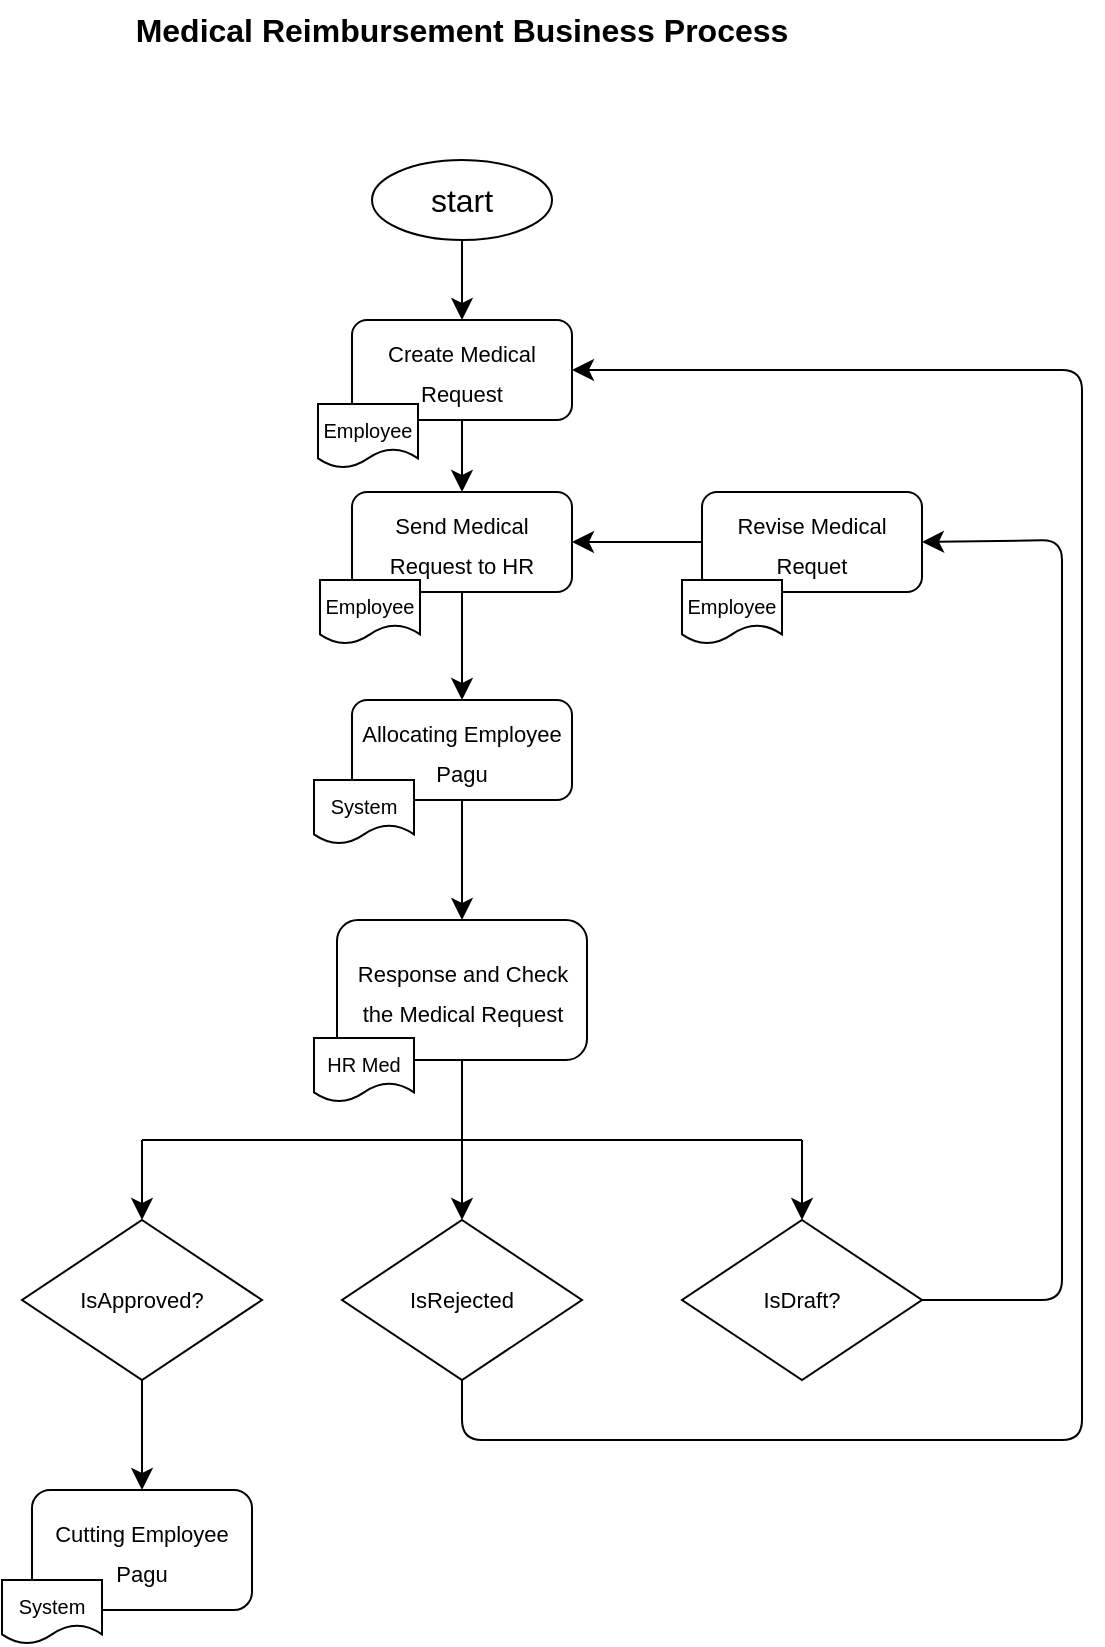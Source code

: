 <mxfile version="21.0.10" type="github">
  <diagram id="C5RBs43oDa-KdzZeNtuy" name="Page-1">
    <mxGraphModel dx="1209" dy="1613" grid="1" gridSize="10" guides="1" tooltips="1" connect="1" arrows="1" fold="1" page="1" pageScale="1" pageWidth="827" pageHeight="1169" math="0" shadow="0">
      <root>
        <mxCell id="WIyWlLk6GJQsqaUBKTNV-0" />
        <mxCell id="WIyWlLk6GJQsqaUBKTNV-1" parent="WIyWlLk6GJQsqaUBKTNV-0" />
        <mxCell id="bUTFh6sMlRF14kbk2jll-3" style="edgeStyle=none;curved=1;rounded=0;orthogonalLoop=1;jettySize=auto;html=1;entryX=0.5;entryY=0;entryDx=0;entryDy=0;fontSize=12;startSize=8;endSize=8;" edge="1" parent="WIyWlLk6GJQsqaUBKTNV-1" source="bUTFh6sMlRF14kbk2jll-0">
          <mxGeometry relative="1" as="geometry">
            <mxPoint x="220" y="80" as="targetPoint" />
          </mxGeometry>
        </mxCell>
        <mxCell id="bUTFh6sMlRF14kbk2jll-0" value="start" style="ellipse;whiteSpace=wrap;html=1;fontSize=16;" vertex="1" parent="WIyWlLk6GJQsqaUBKTNV-1">
          <mxGeometry x="175" width="90" height="40" as="geometry" />
        </mxCell>
        <mxCell id="bUTFh6sMlRF14kbk2jll-7" value="Medical Reimbursement Business Process" style="text;html=1;strokeColor=none;fillColor=none;align=center;verticalAlign=middle;whiteSpace=wrap;rounded=0;fontSize=16;fontStyle=1" vertex="1" parent="WIyWlLk6GJQsqaUBKTNV-1">
          <mxGeometry x="55" y="-80" width="330" height="30" as="geometry" />
        </mxCell>
        <mxCell id="bUTFh6sMlRF14kbk2jll-14" style="edgeStyle=none;curved=1;rounded=0;orthogonalLoop=1;jettySize=auto;html=1;entryX=0.5;entryY=0;entryDx=0;entryDy=0;fontSize=12;startSize=8;endSize=8;" edge="1" parent="WIyWlLk6GJQsqaUBKTNV-1" source="bUTFh6sMlRF14kbk2jll-8" target="bUTFh6sMlRF14kbk2jll-12">
          <mxGeometry relative="1" as="geometry" />
        </mxCell>
        <mxCell id="bUTFh6sMlRF14kbk2jll-8" value="&lt;font style=&quot;font-size: 11px;&quot;&gt;Create Medical Request&lt;/font&gt;" style="rounded=1;whiteSpace=wrap;html=1;fontSize=16;" vertex="1" parent="WIyWlLk6GJQsqaUBKTNV-1">
          <mxGeometry x="165" y="80" width="110" height="50" as="geometry" />
        </mxCell>
        <mxCell id="bUTFh6sMlRF14kbk2jll-9" value="&lt;font size=&quot;1&quot;&gt;Employee&lt;/font&gt;" style="shape=document;whiteSpace=wrap;html=1;boundedLbl=1;fontSize=16;" vertex="1" parent="WIyWlLk6GJQsqaUBKTNV-1">
          <mxGeometry x="148" y="122" width="50" height="32" as="geometry" />
        </mxCell>
        <mxCell id="bUTFh6sMlRF14kbk2jll-18" style="edgeStyle=none;curved=1;rounded=0;orthogonalLoop=1;jettySize=auto;html=1;entryX=0.5;entryY=0;entryDx=0;entryDy=0;fontSize=12;startSize=8;endSize=8;" edge="1" parent="WIyWlLk6GJQsqaUBKTNV-1" source="bUTFh6sMlRF14kbk2jll-40" target="bUTFh6sMlRF14kbk2jll-15">
          <mxGeometry relative="1" as="geometry" />
        </mxCell>
        <mxCell id="bUTFh6sMlRF14kbk2jll-12" value="&lt;font style=&quot;font-size: 11px;&quot;&gt;Send Medical Request to HR&lt;/font&gt;" style="rounded=1;whiteSpace=wrap;html=1;fontSize=16;" vertex="1" parent="WIyWlLk6GJQsqaUBKTNV-1">
          <mxGeometry x="165" y="166" width="110" height="50" as="geometry" />
        </mxCell>
        <mxCell id="bUTFh6sMlRF14kbk2jll-13" value="&lt;font size=&quot;1&quot;&gt;Employee&lt;/font&gt;" style="shape=document;whiteSpace=wrap;html=1;boundedLbl=1;fontSize=16;" vertex="1" parent="WIyWlLk6GJQsqaUBKTNV-1">
          <mxGeometry x="149" y="210" width="50" height="32" as="geometry" />
        </mxCell>
        <mxCell id="bUTFh6sMlRF14kbk2jll-15" value="&lt;span style=&quot;font-size: 11px;&quot;&gt;Response and Check the Medical Request&lt;/span&gt;" style="rounded=1;whiteSpace=wrap;html=1;fontSize=16;" vertex="1" parent="WIyWlLk6GJQsqaUBKTNV-1">
          <mxGeometry x="157.5" y="380" width="125" height="70" as="geometry" />
        </mxCell>
        <mxCell id="bUTFh6sMlRF14kbk2jll-16" value="&lt;font size=&quot;1&quot;&gt;HR Med&lt;/font&gt;" style="shape=document;whiteSpace=wrap;html=1;boundedLbl=1;fontSize=16;" vertex="1" parent="WIyWlLk6GJQsqaUBKTNV-1">
          <mxGeometry x="146" y="439" width="50" height="32" as="geometry" />
        </mxCell>
        <mxCell id="bUTFh6sMlRF14kbk2jll-38" value="" style="edgeStyle=none;curved=1;rounded=0;orthogonalLoop=1;jettySize=auto;html=1;fontSize=12;startSize=8;endSize=8;" edge="1" parent="WIyWlLk6GJQsqaUBKTNV-1" source="bUTFh6sMlRF14kbk2jll-19">
          <mxGeometry relative="1" as="geometry">
            <mxPoint x="60" y="665" as="targetPoint" />
          </mxGeometry>
        </mxCell>
        <mxCell id="bUTFh6sMlRF14kbk2jll-19" value="IsApproved?" style="rhombus;whiteSpace=wrap;html=1;fontSize=11;" vertex="1" parent="WIyWlLk6GJQsqaUBKTNV-1">
          <mxGeometry y="530" width="120" height="80" as="geometry" />
        </mxCell>
        <mxCell id="bUTFh6sMlRF14kbk2jll-36" style="edgeStyle=none;rounded=1;orthogonalLoop=1;jettySize=auto;html=1;entryX=1;entryY=0.5;entryDx=0;entryDy=0;fontSize=12;startSize=8;endSize=8;" edge="1" parent="WIyWlLk6GJQsqaUBKTNV-1" source="bUTFh6sMlRF14kbk2jll-20" target="bUTFh6sMlRF14kbk2jll-8">
          <mxGeometry relative="1" as="geometry">
            <Array as="points">
              <mxPoint x="220" y="530" />
              <mxPoint x="220" y="640" />
              <mxPoint x="390" y="640" />
              <mxPoint x="530" y="640" />
              <mxPoint x="530" y="530" />
              <mxPoint x="530" y="310" />
              <mxPoint x="530" y="105" />
            </Array>
          </mxGeometry>
        </mxCell>
        <mxCell id="bUTFh6sMlRF14kbk2jll-20" value="IsRejected" style="rhombus;whiteSpace=wrap;html=1;fontSize=11;" vertex="1" parent="WIyWlLk6GJQsqaUBKTNV-1">
          <mxGeometry x="160" y="530" width="120" height="80" as="geometry" />
        </mxCell>
        <mxCell id="bUTFh6sMlRF14kbk2jll-33" style="edgeStyle=none;rounded=1;orthogonalLoop=1;jettySize=auto;html=1;entryX=1;entryY=0.5;entryDx=0;entryDy=0;fontSize=12;startSize=8;endSize=8;" edge="1" parent="WIyWlLk6GJQsqaUBKTNV-1" source="bUTFh6sMlRF14kbk2jll-21" target="bUTFh6sMlRF14kbk2jll-31">
          <mxGeometry relative="1" as="geometry">
            <Array as="points">
              <mxPoint x="520" y="570" />
              <mxPoint x="520" y="460" />
              <mxPoint x="520" y="190" />
            </Array>
          </mxGeometry>
        </mxCell>
        <mxCell id="bUTFh6sMlRF14kbk2jll-21" value="IsDraft?" style="rhombus;whiteSpace=wrap;html=1;fontSize=11;" vertex="1" parent="WIyWlLk6GJQsqaUBKTNV-1">
          <mxGeometry x="330" y="530" width="120" height="80" as="geometry" />
        </mxCell>
        <mxCell id="bUTFh6sMlRF14kbk2jll-24" value="" style="endArrow=none;html=1;rounded=0;fontSize=12;startSize=8;endSize=8;curved=1;" edge="1" parent="WIyWlLk6GJQsqaUBKTNV-1">
          <mxGeometry width="50" height="50" relative="1" as="geometry">
            <mxPoint x="60" y="490" as="sourcePoint" />
            <mxPoint x="390" y="490" as="targetPoint" />
          </mxGeometry>
        </mxCell>
        <mxCell id="bUTFh6sMlRF14kbk2jll-25" value="" style="endArrow=none;html=1;rounded=0;fontSize=12;startSize=8;endSize=8;curved=1;entryX=0.5;entryY=1;entryDx=0;entryDy=0;" edge="1" parent="WIyWlLk6GJQsqaUBKTNV-1" target="bUTFh6sMlRF14kbk2jll-15">
          <mxGeometry width="50" height="50" relative="1" as="geometry">
            <mxPoint x="220" y="490" as="sourcePoint" />
            <mxPoint x="250" y="480" as="targetPoint" />
          </mxGeometry>
        </mxCell>
        <mxCell id="bUTFh6sMlRF14kbk2jll-26" value="" style="endArrow=classic;html=1;rounded=0;fontSize=12;startSize=8;endSize=8;curved=1;entryX=0.5;entryY=0;entryDx=0;entryDy=0;" edge="1" parent="WIyWlLk6GJQsqaUBKTNV-1" target="bUTFh6sMlRF14kbk2jll-19">
          <mxGeometry width="50" height="50" relative="1" as="geometry">
            <mxPoint x="60" y="490" as="sourcePoint" />
            <mxPoint x="250" y="480" as="targetPoint" />
          </mxGeometry>
        </mxCell>
        <mxCell id="bUTFh6sMlRF14kbk2jll-27" value="" style="endArrow=classic;html=1;rounded=0;fontSize=12;startSize=8;endSize=8;curved=1;entryX=0.5;entryY=0;entryDx=0;entryDy=0;" edge="1" parent="WIyWlLk6GJQsqaUBKTNV-1" target="bUTFh6sMlRF14kbk2jll-20">
          <mxGeometry width="50" height="50" relative="1" as="geometry">
            <mxPoint x="220" y="490" as="sourcePoint" />
            <mxPoint x="250" y="480" as="targetPoint" />
          </mxGeometry>
        </mxCell>
        <mxCell id="bUTFh6sMlRF14kbk2jll-28" value="" style="endArrow=classic;html=1;rounded=0;fontSize=12;startSize=8;endSize=8;curved=1;entryX=0.5;entryY=0;entryDx=0;entryDy=0;" edge="1" parent="WIyWlLk6GJQsqaUBKTNV-1" target="bUTFh6sMlRF14kbk2jll-21">
          <mxGeometry width="50" height="50" relative="1" as="geometry">
            <mxPoint x="390" y="490" as="sourcePoint" />
            <mxPoint x="250" y="480" as="targetPoint" />
          </mxGeometry>
        </mxCell>
        <mxCell id="bUTFh6sMlRF14kbk2jll-35" style="edgeStyle=none;curved=1;rounded=0;orthogonalLoop=1;jettySize=auto;html=1;entryX=1;entryY=0.5;entryDx=0;entryDy=0;fontSize=12;startSize=8;endSize=8;" edge="1" parent="WIyWlLk6GJQsqaUBKTNV-1" source="bUTFh6sMlRF14kbk2jll-31" target="bUTFh6sMlRF14kbk2jll-12">
          <mxGeometry relative="1" as="geometry" />
        </mxCell>
        <mxCell id="bUTFh6sMlRF14kbk2jll-31" value="&lt;font style=&quot;font-size: 11px;&quot;&gt;Revise Medical Requet&lt;/font&gt;" style="rounded=1;whiteSpace=wrap;html=1;fontSize=16;" vertex="1" parent="WIyWlLk6GJQsqaUBKTNV-1">
          <mxGeometry x="340" y="166" width="110" height="50" as="geometry" />
        </mxCell>
        <mxCell id="bUTFh6sMlRF14kbk2jll-32" value="&lt;font size=&quot;1&quot;&gt;Employee&lt;/font&gt;" style="shape=document;whiteSpace=wrap;html=1;boundedLbl=1;fontSize=16;" vertex="1" parent="WIyWlLk6GJQsqaUBKTNV-1">
          <mxGeometry x="330" y="210" width="50" height="32" as="geometry" />
        </mxCell>
        <mxCell id="bUTFh6sMlRF14kbk2jll-39" value="&lt;span style=&quot;font-size: 11px;&quot;&gt;Cutting Employee Pagu&lt;/span&gt;" style="rounded=1;whiteSpace=wrap;html=1;fontSize=16;" vertex="1" parent="WIyWlLk6GJQsqaUBKTNV-1">
          <mxGeometry x="5" y="665" width="110" height="60" as="geometry" />
        </mxCell>
        <mxCell id="bUTFh6sMlRF14kbk2jll-41" value="" style="edgeStyle=none;curved=1;rounded=0;orthogonalLoop=1;jettySize=auto;html=1;entryX=0.5;entryY=0;entryDx=0;entryDy=0;fontSize=12;startSize=8;endSize=8;" edge="1" parent="WIyWlLk6GJQsqaUBKTNV-1" source="bUTFh6sMlRF14kbk2jll-12" target="bUTFh6sMlRF14kbk2jll-40">
          <mxGeometry relative="1" as="geometry">
            <mxPoint x="220" y="216" as="sourcePoint" />
            <mxPoint x="220" y="380" as="targetPoint" />
          </mxGeometry>
        </mxCell>
        <mxCell id="bUTFh6sMlRF14kbk2jll-40" value="&lt;font style=&quot;font-size: 11px;&quot;&gt;Allocating Employee Pagu&lt;/font&gt;" style="rounded=1;whiteSpace=wrap;html=1;fontSize=16;" vertex="1" parent="WIyWlLk6GJQsqaUBKTNV-1">
          <mxGeometry x="165" y="270" width="110" height="50" as="geometry" />
        </mxCell>
        <mxCell id="bUTFh6sMlRF14kbk2jll-42" value="&lt;font size=&quot;1&quot;&gt;System&lt;/font&gt;" style="shape=document;whiteSpace=wrap;html=1;boundedLbl=1;fontSize=16;" vertex="1" parent="WIyWlLk6GJQsqaUBKTNV-1">
          <mxGeometry x="146" y="310" width="50" height="32" as="geometry" />
        </mxCell>
        <mxCell id="bUTFh6sMlRF14kbk2jll-43" value="&lt;font size=&quot;1&quot;&gt;System&lt;/font&gt;" style="shape=document;whiteSpace=wrap;html=1;boundedLbl=1;fontSize=16;" vertex="1" parent="WIyWlLk6GJQsqaUBKTNV-1">
          <mxGeometry x="-10" y="710" width="50" height="32" as="geometry" />
        </mxCell>
      </root>
    </mxGraphModel>
  </diagram>
</mxfile>
